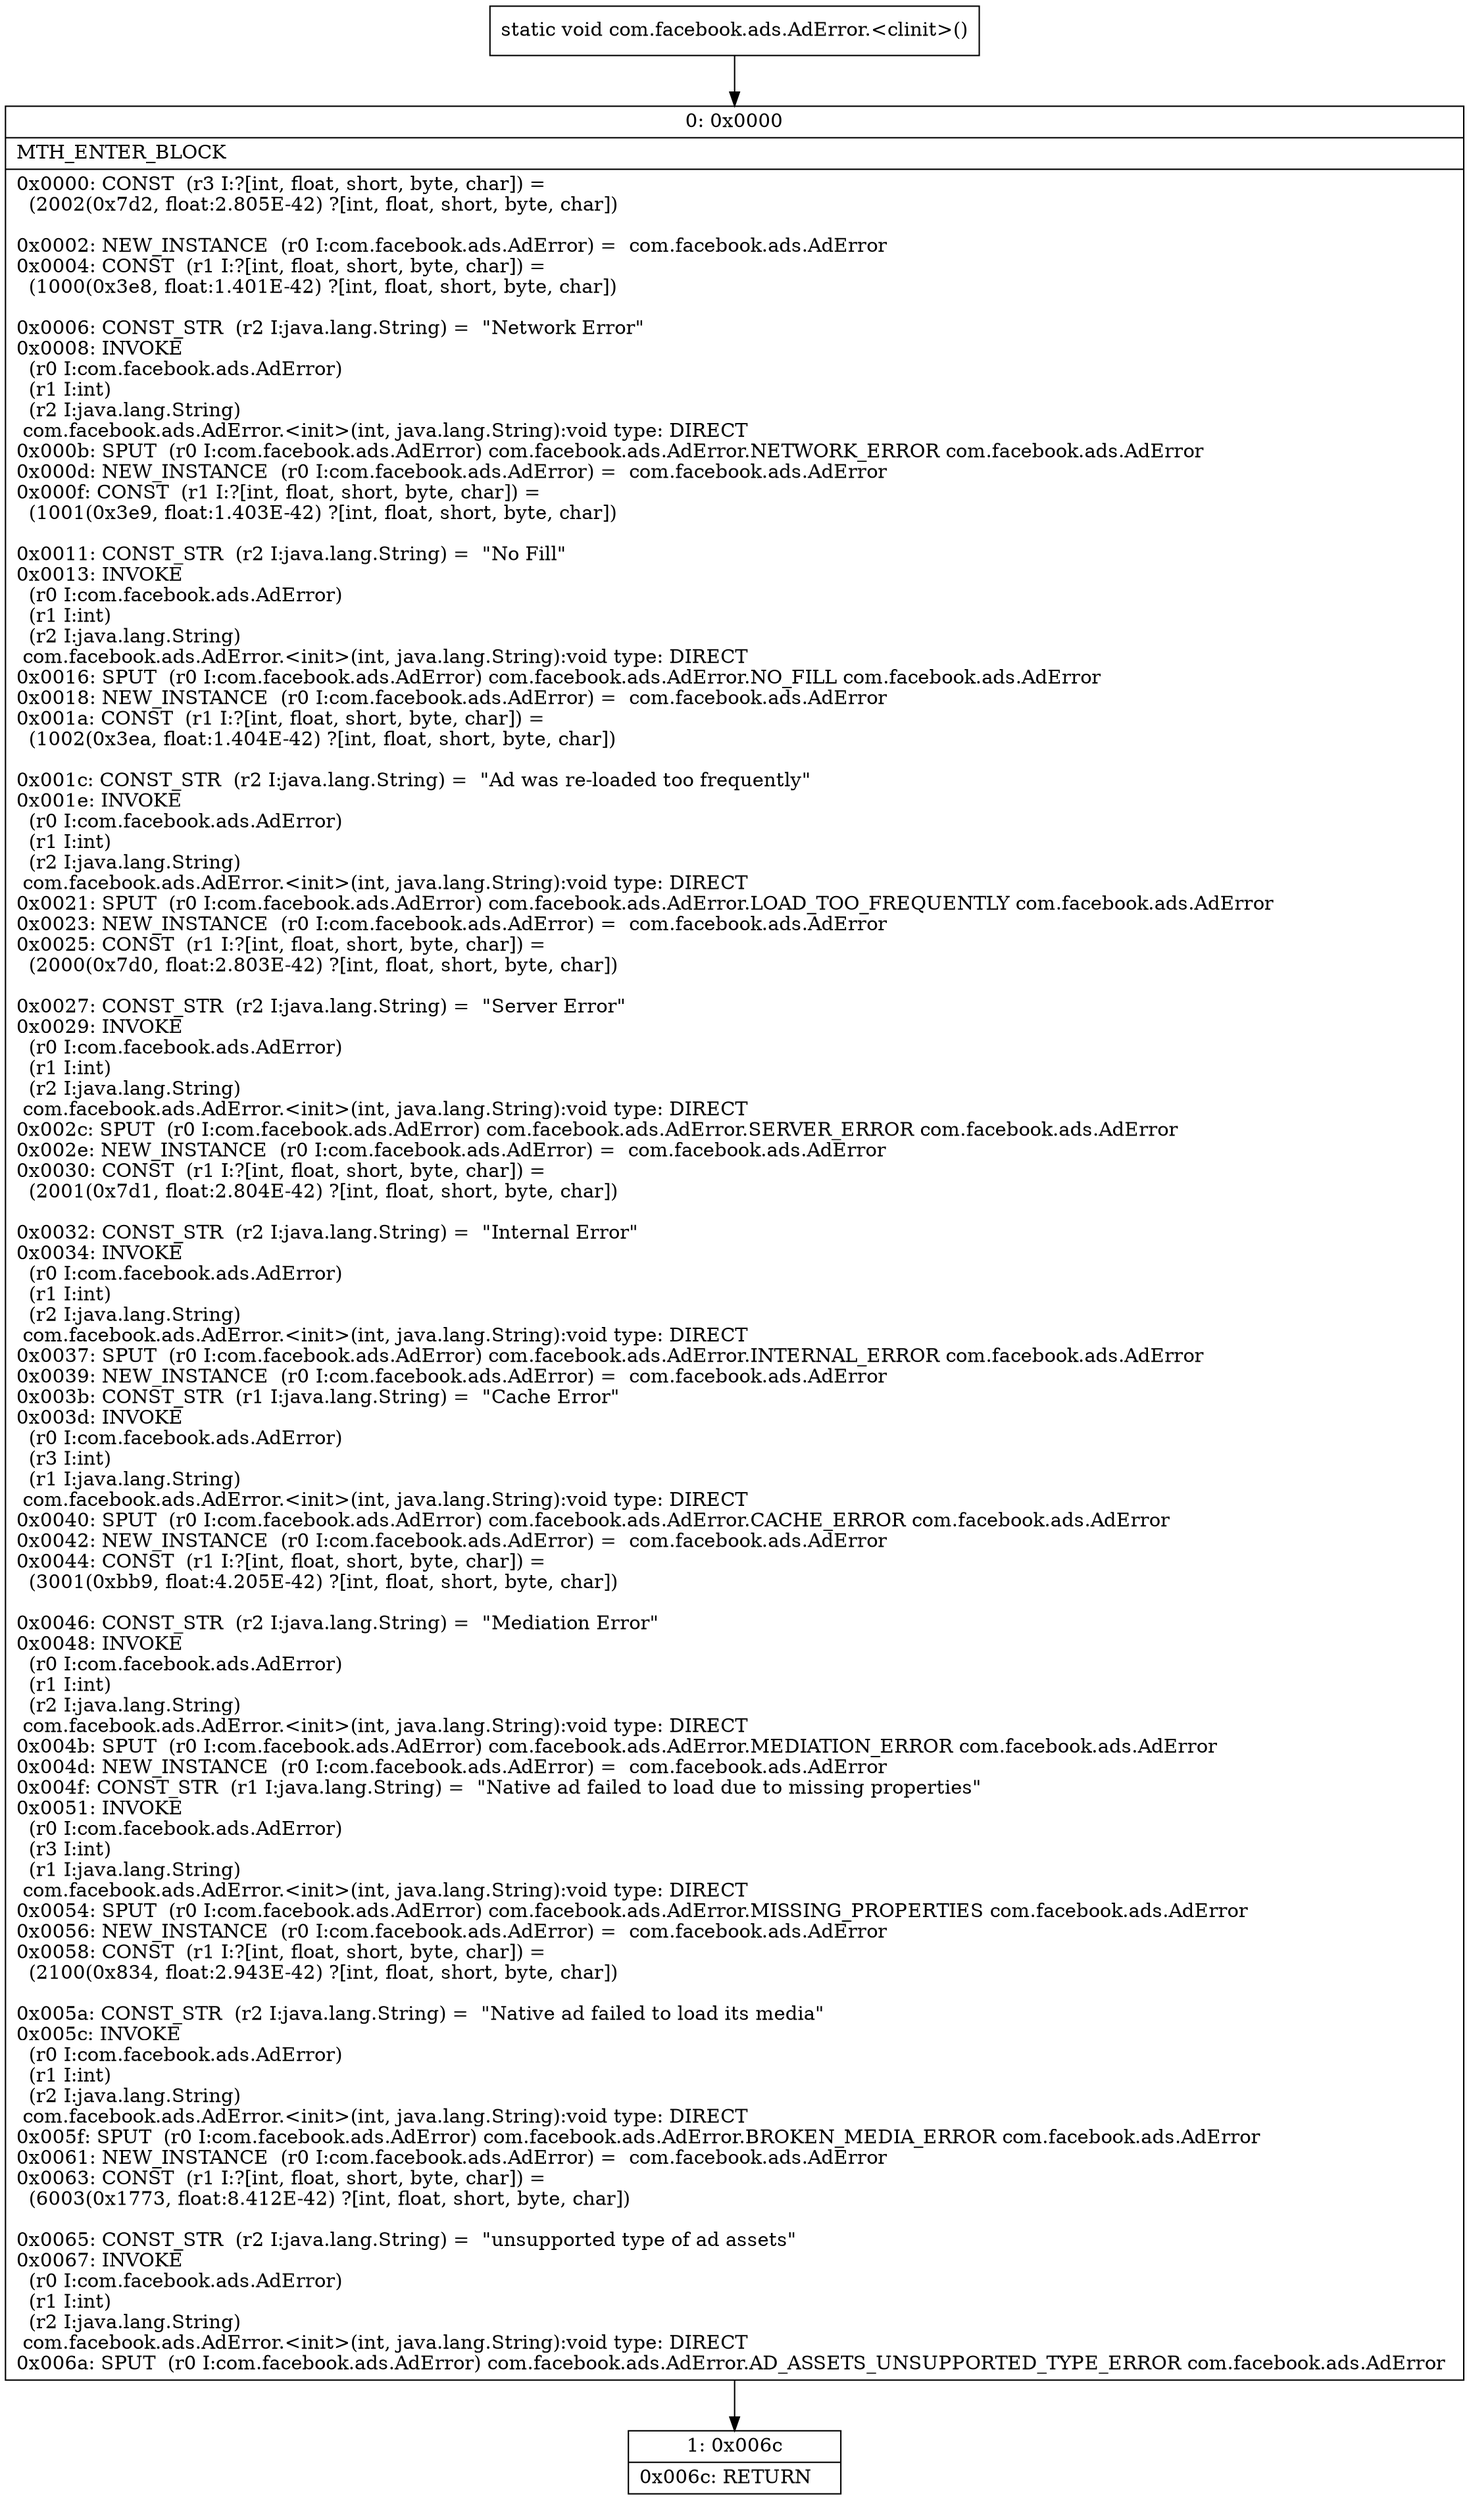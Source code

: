 digraph "CFG forcom.facebook.ads.AdError.\<clinit\>()V" {
Node_0 [shape=record,label="{0\:\ 0x0000|MTH_ENTER_BLOCK\l|0x0000: CONST  (r3 I:?[int, float, short, byte, char]) = \l  (2002(0x7d2, float:2.805E\-42) ?[int, float, short, byte, char])\l \l0x0002: NEW_INSTANCE  (r0 I:com.facebook.ads.AdError) =  com.facebook.ads.AdError \l0x0004: CONST  (r1 I:?[int, float, short, byte, char]) = \l  (1000(0x3e8, float:1.401E\-42) ?[int, float, short, byte, char])\l \l0x0006: CONST_STR  (r2 I:java.lang.String) =  \"Network Error\" \l0x0008: INVOKE  \l  (r0 I:com.facebook.ads.AdError)\l  (r1 I:int)\l  (r2 I:java.lang.String)\l com.facebook.ads.AdError.\<init\>(int, java.lang.String):void type: DIRECT \l0x000b: SPUT  (r0 I:com.facebook.ads.AdError) com.facebook.ads.AdError.NETWORK_ERROR com.facebook.ads.AdError \l0x000d: NEW_INSTANCE  (r0 I:com.facebook.ads.AdError) =  com.facebook.ads.AdError \l0x000f: CONST  (r1 I:?[int, float, short, byte, char]) = \l  (1001(0x3e9, float:1.403E\-42) ?[int, float, short, byte, char])\l \l0x0011: CONST_STR  (r2 I:java.lang.String) =  \"No Fill\" \l0x0013: INVOKE  \l  (r0 I:com.facebook.ads.AdError)\l  (r1 I:int)\l  (r2 I:java.lang.String)\l com.facebook.ads.AdError.\<init\>(int, java.lang.String):void type: DIRECT \l0x0016: SPUT  (r0 I:com.facebook.ads.AdError) com.facebook.ads.AdError.NO_FILL com.facebook.ads.AdError \l0x0018: NEW_INSTANCE  (r0 I:com.facebook.ads.AdError) =  com.facebook.ads.AdError \l0x001a: CONST  (r1 I:?[int, float, short, byte, char]) = \l  (1002(0x3ea, float:1.404E\-42) ?[int, float, short, byte, char])\l \l0x001c: CONST_STR  (r2 I:java.lang.String) =  \"Ad was re\-loaded too frequently\" \l0x001e: INVOKE  \l  (r0 I:com.facebook.ads.AdError)\l  (r1 I:int)\l  (r2 I:java.lang.String)\l com.facebook.ads.AdError.\<init\>(int, java.lang.String):void type: DIRECT \l0x0021: SPUT  (r0 I:com.facebook.ads.AdError) com.facebook.ads.AdError.LOAD_TOO_FREQUENTLY com.facebook.ads.AdError \l0x0023: NEW_INSTANCE  (r0 I:com.facebook.ads.AdError) =  com.facebook.ads.AdError \l0x0025: CONST  (r1 I:?[int, float, short, byte, char]) = \l  (2000(0x7d0, float:2.803E\-42) ?[int, float, short, byte, char])\l \l0x0027: CONST_STR  (r2 I:java.lang.String) =  \"Server Error\" \l0x0029: INVOKE  \l  (r0 I:com.facebook.ads.AdError)\l  (r1 I:int)\l  (r2 I:java.lang.String)\l com.facebook.ads.AdError.\<init\>(int, java.lang.String):void type: DIRECT \l0x002c: SPUT  (r0 I:com.facebook.ads.AdError) com.facebook.ads.AdError.SERVER_ERROR com.facebook.ads.AdError \l0x002e: NEW_INSTANCE  (r0 I:com.facebook.ads.AdError) =  com.facebook.ads.AdError \l0x0030: CONST  (r1 I:?[int, float, short, byte, char]) = \l  (2001(0x7d1, float:2.804E\-42) ?[int, float, short, byte, char])\l \l0x0032: CONST_STR  (r2 I:java.lang.String) =  \"Internal Error\" \l0x0034: INVOKE  \l  (r0 I:com.facebook.ads.AdError)\l  (r1 I:int)\l  (r2 I:java.lang.String)\l com.facebook.ads.AdError.\<init\>(int, java.lang.String):void type: DIRECT \l0x0037: SPUT  (r0 I:com.facebook.ads.AdError) com.facebook.ads.AdError.INTERNAL_ERROR com.facebook.ads.AdError \l0x0039: NEW_INSTANCE  (r0 I:com.facebook.ads.AdError) =  com.facebook.ads.AdError \l0x003b: CONST_STR  (r1 I:java.lang.String) =  \"Cache Error\" \l0x003d: INVOKE  \l  (r0 I:com.facebook.ads.AdError)\l  (r3 I:int)\l  (r1 I:java.lang.String)\l com.facebook.ads.AdError.\<init\>(int, java.lang.String):void type: DIRECT \l0x0040: SPUT  (r0 I:com.facebook.ads.AdError) com.facebook.ads.AdError.CACHE_ERROR com.facebook.ads.AdError \l0x0042: NEW_INSTANCE  (r0 I:com.facebook.ads.AdError) =  com.facebook.ads.AdError \l0x0044: CONST  (r1 I:?[int, float, short, byte, char]) = \l  (3001(0xbb9, float:4.205E\-42) ?[int, float, short, byte, char])\l \l0x0046: CONST_STR  (r2 I:java.lang.String) =  \"Mediation Error\" \l0x0048: INVOKE  \l  (r0 I:com.facebook.ads.AdError)\l  (r1 I:int)\l  (r2 I:java.lang.String)\l com.facebook.ads.AdError.\<init\>(int, java.lang.String):void type: DIRECT \l0x004b: SPUT  (r0 I:com.facebook.ads.AdError) com.facebook.ads.AdError.MEDIATION_ERROR com.facebook.ads.AdError \l0x004d: NEW_INSTANCE  (r0 I:com.facebook.ads.AdError) =  com.facebook.ads.AdError \l0x004f: CONST_STR  (r1 I:java.lang.String) =  \"Native ad failed to load due to missing properties\" \l0x0051: INVOKE  \l  (r0 I:com.facebook.ads.AdError)\l  (r3 I:int)\l  (r1 I:java.lang.String)\l com.facebook.ads.AdError.\<init\>(int, java.lang.String):void type: DIRECT \l0x0054: SPUT  (r0 I:com.facebook.ads.AdError) com.facebook.ads.AdError.MISSING_PROPERTIES com.facebook.ads.AdError \l0x0056: NEW_INSTANCE  (r0 I:com.facebook.ads.AdError) =  com.facebook.ads.AdError \l0x0058: CONST  (r1 I:?[int, float, short, byte, char]) = \l  (2100(0x834, float:2.943E\-42) ?[int, float, short, byte, char])\l \l0x005a: CONST_STR  (r2 I:java.lang.String) =  \"Native ad failed to load its media\" \l0x005c: INVOKE  \l  (r0 I:com.facebook.ads.AdError)\l  (r1 I:int)\l  (r2 I:java.lang.String)\l com.facebook.ads.AdError.\<init\>(int, java.lang.String):void type: DIRECT \l0x005f: SPUT  (r0 I:com.facebook.ads.AdError) com.facebook.ads.AdError.BROKEN_MEDIA_ERROR com.facebook.ads.AdError \l0x0061: NEW_INSTANCE  (r0 I:com.facebook.ads.AdError) =  com.facebook.ads.AdError \l0x0063: CONST  (r1 I:?[int, float, short, byte, char]) = \l  (6003(0x1773, float:8.412E\-42) ?[int, float, short, byte, char])\l \l0x0065: CONST_STR  (r2 I:java.lang.String) =  \"unsupported type of ad assets\" \l0x0067: INVOKE  \l  (r0 I:com.facebook.ads.AdError)\l  (r1 I:int)\l  (r2 I:java.lang.String)\l com.facebook.ads.AdError.\<init\>(int, java.lang.String):void type: DIRECT \l0x006a: SPUT  (r0 I:com.facebook.ads.AdError) com.facebook.ads.AdError.AD_ASSETS_UNSUPPORTED_TYPE_ERROR com.facebook.ads.AdError \l}"];
Node_1 [shape=record,label="{1\:\ 0x006c|0x006c: RETURN   \l}"];
MethodNode[shape=record,label="{static void com.facebook.ads.AdError.\<clinit\>() }"];
MethodNode -> Node_0;
Node_0 -> Node_1;
}

